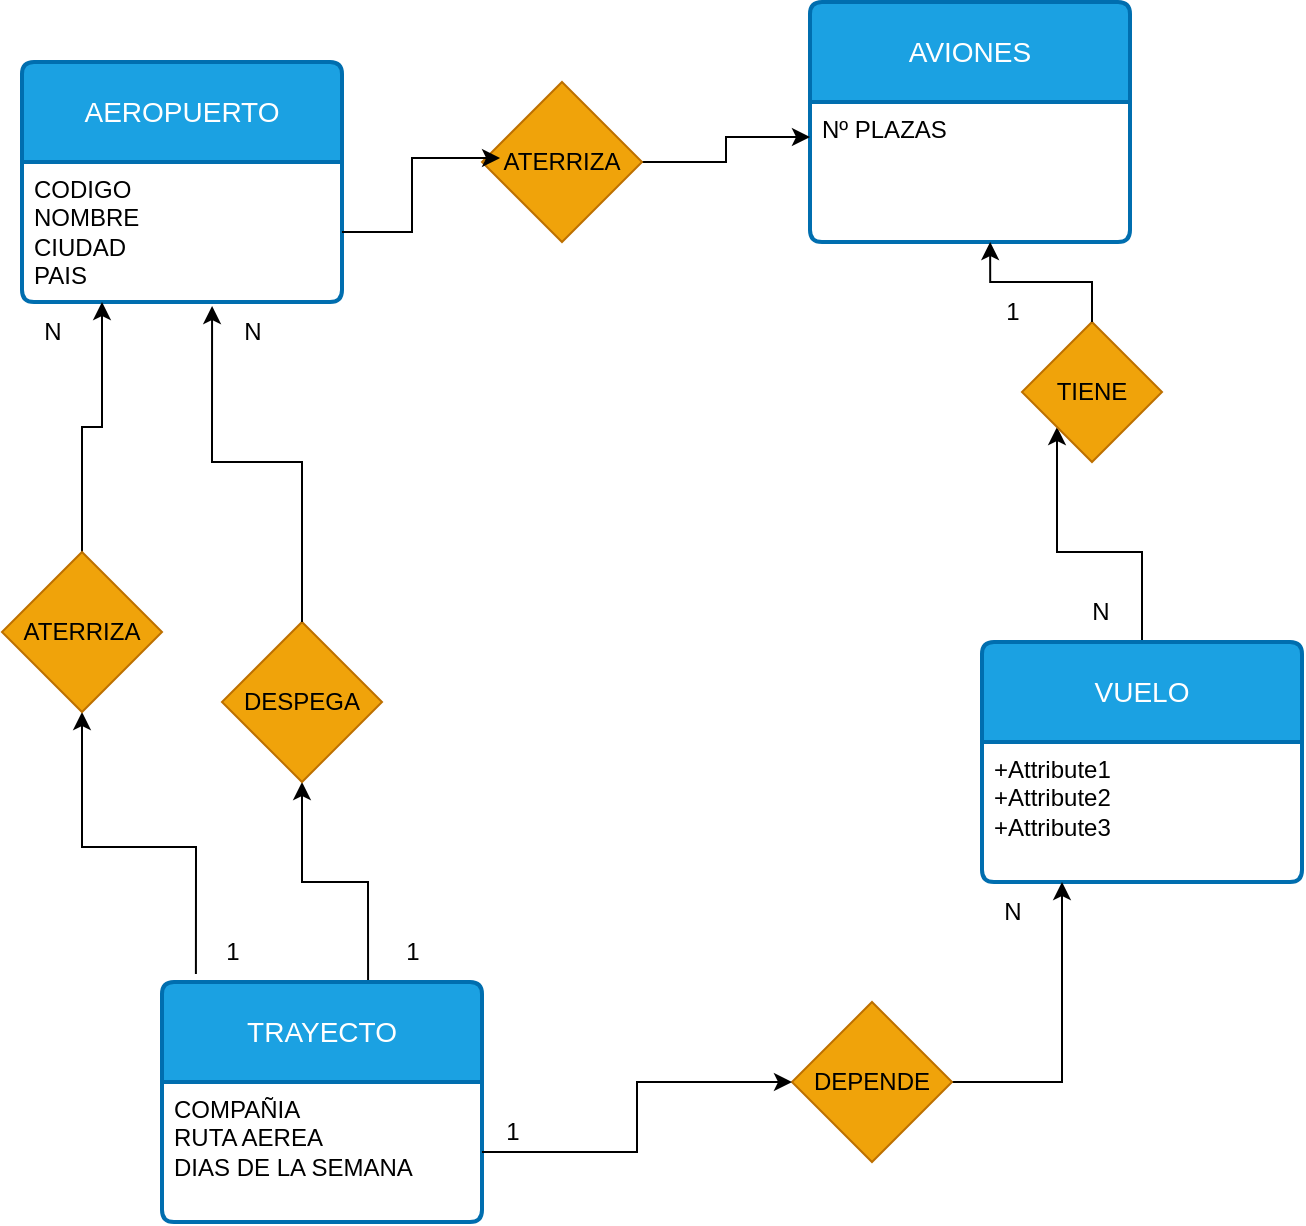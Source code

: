 <mxfile version="28.2.5">
  <diagram name="Página-1" id="bMyUL35T9K2gsyR5ZAPP">
    <mxGraphModel dx="723" dy="755" grid="1" gridSize="10" guides="1" tooltips="1" connect="1" arrows="1" fold="1" page="1" pageScale="1" pageWidth="827" pageHeight="1169" math="0" shadow="0">
      <root>
        <mxCell id="0" />
        <mxCell id="1" parent="0" />
        <mxCell id="mT6769CBmY15x5PX0W7P-1" value="AEROPUERTO" style="swimlane;childLayout=stackLayout;horizontal=1;startSize=50;horizontalStack=0;rounded=1;fontSize=14;fontStyle=0;strokeWidth=2;resizeParent=0;resizeLast=1;shadow=0;dashed=0;align=center;arcSize=4;whiteSpace=wrap;html=1;fillColor=#1ba1e2;fontColor=#ffffff;strokeColor=#006EAF;" parent="1" vertex="1">
          <mxGeometry x="50" y="50" width="160" height="120" as="geometry" />
        </mxCell>
        <mxCell id="mT6769CBmY15x5PX0W7P-2" value="&lt;div&gt;CODIGO&lt;/div&gt;&lt;div&gt;NOMBRE&lt;/div&gt;&lt;div&gt;CIUDAD&lt;/div&gt;&lt;div&gt;PAIS&lt;/div&gt;" style="align=left;strokeColor=none;fillColor=none;spacingLeft=4;spacingRight=4;fontSize=12;verticalAlign=top;resizable=0;rotatable=0;part=1;html=1;whiteSpace=wrap;" parent="mT6769CBmY15x5PX0W7P-1" vertex="1">
          <mxGeometry y="50" width="160" height="70" as="geometry" />
        </mxCell>
        <mxCell id="mT6769CBmY15x5PX0W7P-3" value="&lt;div&gt;AVIONES&lt;/div&gt;" style="swimlane;childLayout=stackLayout;horizontal=1;startSize=50;horizontalStack=0;rounded=1;fontSize=14;fontStyle=0;strokeWidth=2;resizeParent=0;resizeLast=1;shadow=0;dashed=0;align=center;arcSize=4;whiteSpace=wrap;html=1;fillColor=#1ba1e2;fontColor=#ffffff;strokeColor=#006EAF;" parent="1" vertex="1">
          <mxGeometry x="444" y="20" width="160" height="120" as="geometry" />
        </mxCell>
        <mxCell id="mT6769CBmY15x5PX0W7P-4" value="&lt;div&gt;Nº PLAZAS&lt;/div&gt;" style="align=left;strokeColor=none;fillColor=none;spacingLeft=4;spacingRight=4;fontSize=12;verticalAlign=top;resizable=0;rotatable=0;part=1;html=1;whiteSpace=wrap;" parent="mT6769CBmY15x5PX0W7P-3" vertex="1">
          <mxGeometry y="50" width="160" height="70" as="geometry" />
        </mxCell>
        <mxCell id="mT6769CBmY15x5PX0W7P-10" style="edgeStyle=orthogonalEdgeStyle;rounded=0;orthogonalLoop=1;jettySize=auto;html=1;exitX=0.106;exitY=-0.033;exitDx=0;exitDy=0;exitPerimeter=0;" parent="1" source="mT6769CBmY15x5PX0W7P-5" target="mT6769CBmY15x5PX0W7P-8" edge="1">
          <mxGeometry relative="1" as="geometry">
            <mxPoint x="100" y="450" as="sourcePoint" />
          </mxGeometry>
        </mxCell>
        <mxCell id="mT6769CBmY15x5PX0W7P-12" style="edgeStyle=orthogonalEdgeStyle;rounded=0;orthogonalLoop=1;jettySize=auto;html=1;entryX=0.5;entryY=1;entryDx=0;entryDy=0;exitX=0.644;exitY=0.025;exitDx=0;exitDy=0;exitPerimeter=0;" parent="1" source="mT6769CBmY15x5PX0W7P-5" target="mT6769CBmY15x5PX0W7P-9" edge="1">
          <mxGeometry relative="1" as="geometry" />
        </mxCell>
        <mxCell id="mT6769CBmY15x5PX0W7P-5" value="TRAYECTO" style="swimlane;childLayout=stackLayout;horizontal=1;startSize=50;horizontalStack=0;rounded=1;fontSize=14;fontStyle=0;strokeWidth=2;resizeParent=0;resizeLast=1;shadow=0;dashed=0;align=center;arcSize=4;whiteSpace=wrap;html=1;fillColor=#1ba1e2;fontColor=#ffffff;strokeColor=#006EAF;" parent="1" vertex="1">
          <mxGeometry x="120" y="510" width="160" height="120" as="geometry" />
        </mxCell>
        <mxCell id="mT6769CBmY15x5PX0W7P-6" value="&lt;div&gt;COMPAÑIA&lt;/div&gt;&lt;div&gt;RUTA AEREA&lt;/div&gt;&lt;div&gt;DIAS DE LA SEMANA&lt;/div&gt;" style="align=left;strokeColor=none;fillColor=none;spacingLeft=4;spacingRight=4;fontSize=12;verticalAlign=top;resizable=0;rotatable=0;part=1;html=1;whiteSpace=wrap;" parent="mT6769CBmY15x5PX0W7P-5" vertex="1">
          <mxGeometry y="50" width="160" height="70" as="geometry" />
        </mxCell>
        <mxCell id="mT6769CBmY15x5PX0W7P-11" style="edgeStyle=orthogonalEdgeStyle;rounded=0;orthogonalLoop=1;jettySize=auto;html=1;entryX=0.25;entryY=1;entryDx=0;entryDy=0;" parent="1" source="mT6769CBmY15x5PX0W7P-8" target="mT6769CBmY15x5PX0W7P-2" edge="1">
          <mxGeometry relative="1" as="geometry" />
        </mxCell>
        <mxCell id="mT6769CBmY15x5PX0W7P-8" value="ATERRIZA" style="rhombus;whiteSpace=wrap;html=1;fillColor=#f0a30a;fontColor=#000000;strokeColor=#BD7000;" parent="1" vertex="1">
          <mxGeometry x="40" y="295" width="80" height="80" as="geometry" />
        </mxCell>
        <mxCell id="mT6769CBmY15x5PX0W7P-9" value="DESPEGA" style="rhombus;whiteSpace=wrap;html=1;fillColor=#f0a30a;fontColor=#000000;strokeColor=#BD7000;" parent="1" vertex="1">
          <mxGeometry x="150" y="330" width="80" height="80" as="geometry" />
        </mxCell>
        <mxCell id="mT6769CBmY15x5PX0W7P-13" style="edgeStyle=orthogonalEdgeStyle;rounded=0;orthogonalLoop=1;jettySize=auto;html=1;entryX=0.594;entryY=1.029;entryDx=0;entryDy=0;entryPerimeter=0;" parent="1" source="mT6769CBmY15x5PX0W7P-9" target="mT6769CBmY15x5PX0W7P-2" edge="1">
          <mxGeometry relative="1" as="geometry" />
        </mxCell>
        <mxCell id="mT6769CBmY15x5PX0W7P-14" value="1" style="text;html=1;align=center;verticalAlign=middle;resizable=0;points=[];autosize=1;strokeColor=none;fillColor=none;" parent="1" vertex="1">
          <mxGeometry x="230" y="480" width="30" height="30" as="geometry" />
        </mxCell>
        <mxCell id="mT6769CBmY15x5PX0W7P-15" value="N" style="text;html=1;align=center;verticalAlign=middle;resizable=0;points=[];autosize=1;strokeColor=none;fillColor=none;" parent="1" vertex="1">
          <mxGeometry x="530" y="460" width="30" height="30" as="geometry" />
        </mxCell>
        <mxCell id="mT6769CBmY15x5PX0W7P-16" value="N" style="text;html=1;align=center;verticalAlign=middle;resizable=0;points=[];autosize=1;strokeColor=none;fillColor=none;" parent="1" vertex="1">
          <mxGeometry x="50" y="170" width="30" height="30" as="geometry" />
        </mxCell>
        <mxCell id="mT6769CBmY15x5PX0W7P-17" value="N" style="text;html=1;align=center;verticalAlign=middle;resizable=0;points=[];autosize=1;strokeColor=none;fillColor=none;" parent="1" vertex="1">
          <mxGeometry x="150" y="170" width="30" height="30" as="geometry" />
        </mxCell>
        <mxCell id="mT6769CBmY15x5PX0W7P-21" style="edgeStyle=orthogonalEdgeStyle;rounded=0;orthogonalLoop=1;jettySize=auto;html=1;entryX=0;entryY=1;entryDx=0;entryDy=0;" parent="1" source="mT6769CBmY15x5PX0W7P-18" target="mT6769CBmY15x5PX0W7P-20" edge="1">
          <mxGeometry relative="1" as="geometry" />
        </mxCell>
        <mxCell id="mT6769CBmY15x5PX0W7P-18" value="VUELO" style="swimlane;childLayout=stackLayout;horizontal=1;startSize=50;horizontalStack=0;rounded=1;fontSize=14;fontStyle=0;strokeWidth=2;resizeParent=0;resizeLast=1;shadow=0;dashed=0;align=center;arcSize=4;whiteSpace=wrap;html=1;fillColor=#1ba1e2;fontColor=#ffffff;strokeColor=#006EAF;" parent="1" vertex="1">
          <mxGeometry x="530" y="340" width="160" height="120" as="geometry" />
        </mxCell>
        <mxCell id="mT6769CBmY15x5PX0W7P-19" value="+Attribute1&#xa;+Attribute2&#xa;+Attribute3" style="align=left;strokeColor=none;fillColor=none;spacingLeft=4;spacingRight=4;fontSize=12;verticalAlign=top;resizable=0;rotatable=0;part=1;html=1;whiteSpace=wrap;" parent="mT6769CBmY15x5PX0W7P-18" vertex="1">
          <mxGeometry y="50" width="160" height="70" as="geometry" />
        </mxCell>
        <mxCell id="mT6769CBmY15x5PX0W7P-20" value="TIENE" style="rhombus;whiteSpace=wrap;html=1;fillColor=#f0a30a;fontColor=#000000;strokeColor=#BD7000;" parent="1" vertex="1">
          <mxGeometry x="550" y="180" width="70" height="70" as="geometry" />
        </mxCell>
        <mxCell id="mT6769CBmY15x5PX0W7P-22" style="edgeStyle=orthogonalEdgeStyle;rounded=0;orthogonalLoop=1;jettySize=auto;html=1;entryX=0.563;entryY=1;entryDx=0;entryDy=0;entryPerimeter=0;" parent="1" source="mT6769CBmY15x5PX0W7P-20" target="mT6769CBmY15x5PX0W7P-4" edge="1">
          <mxGeometry relative="1" as="geometry" />
        </mxCell>
        <mxCell id="mT6769CBmY15x5PX0W7P-27" style="edgeStyle=orthogonalEdgeStyle;rounded=0;orthogonalLoop=1;jettySize=auto;html=1;entryX=0.25;entryY=1;entryDx=0;entryDy=0;" parent="1" source="mT6769CBmY15x5PX0W7P-25" target="mT6769CBmY15x5PX0W7P-18" edge="1">
          <mxGeometry relative="1" as="geometry" />
        </mxCell>
        <mxCell id="mT6769CBmY15x5PX0W7P-25" value="DEPENDE" style="rhombus;whiteSpace=wrap;html=1;fillColor=#f0a30a;fontColor=#000000;strokeColor=#BD7000;" parent="1" vertex="1">
          <mxGeometry x="435" y="520" width="80" height="80" as="geometry" />
        </mxCell>
        <mxCell id="mT6769CBmY15x5PX0W7P-26" style="edgeStyle=orthogonalEdgeStyle;rounded=0;orthogonalLoop=1;jettySize=auto;html=1;" parent="1" source="mT6769CBmY15x5PX0W7P-6" target="mT6769CBmY15x5PX0W7P-25" edge="1">
          <mxGeometry relative="1" as="geometry" />
        </mxCell>
        <mxCell id="mT6769CBmY15x5PX0W7P-28" value="1" style="text;html=1;align=center;verticalAlign=middle;resizable=0;points=[];autosize=1;strokeColor=none;fillColor=none;" parent="1" vertex="1">
          <mxGeometry x="140" y="480" width="30" height="30" as="geometry" />
        </mxCell>
        <mxCell id="mT6769CBmY15x5PX0W7P-29" value="1" style="text;html=1;align=center;verticalAlign=middle;resizable=0;points=[];autosize=1;strokeColor=none;fillColor=none;" parent="1" vertex="1">
          <mxGeometry x="280" y="570" width="30" height="30" as="geometry" />
        </mxCell>
        <mxCell id="wHc5NCfKxvR4DbOolrVX-3" style="edgeStyle=orthogonalEdgeStyle;rounded=0;orthogonalLoop=1;jettySize=auto;html=1;entryX=0;entryY=0.25;entryDx=0;entryDy=0;" edge="1" parent="1" source="wHc5NCfKxvR4DbOolrVX-1" target="mT6769CBmY15x5PX0W7P-4">
          <mxGeometry relative="1" as="geometry" />
        </mxCell>
        <mxCell id="wHc5NCfKxvR4DbOolrVX-1" value="ATERRIZA" style="rhombus;whiteSpace=wrap;html=1;fillColor=#f0a30a;fontColor=#000000;strokeColor=#BD7000;" vertex="1" parent="1">
          <mxGeometry x="280" y="60" width="80" height="80" as="geometry" />
        </mxCell>
        <mxCell id="wHc5NCfKxvR4DbOolrVX-2" style="edgeStyle=orthogonalEdgeStyle;rounded=0;orthogonalLoop=1;jettySize=auto;html=1;entryX=0.113;entryY=0.475;entryDx=0;entryDy=0;entryPerimeter=0;" edge="1" parent="1" source="mT6769CBmY15x5PX0W7P-2" target="wHc5NCfKxvR4DbOolrVX-1">
          <mxGeometry relative="1" as="geometry" />
        </mxCell>
        <mxCell id="wHc5NCfKxvR4DbOolrVX-4" value="N" style="text;html=1;align=center;verticalAlign=middle;resizable=0;points=[];autosize=1;strokeColor=none;fillColor=none;" vertex="1" parent="1">
          <mxGeometry x="574" y="310" width="30" height="30" as="geometry" />
        </mxCell>
        <mxCell id="wHc5NCfKxvR4DbOolrVX-5" value="1" style="text;html=1;align=center;verticalAlign=middle;resizable=0;points=[];autosize=1;strokeColor=none;fillColor=none;" vertex="1" parent="1">
          <mxGeometry x="530" y="160" width="30" height="30" as="geometry" />
        </mxCell>
      </root>
    </mxGraphModel>
  </diagram>
</mxfile>
